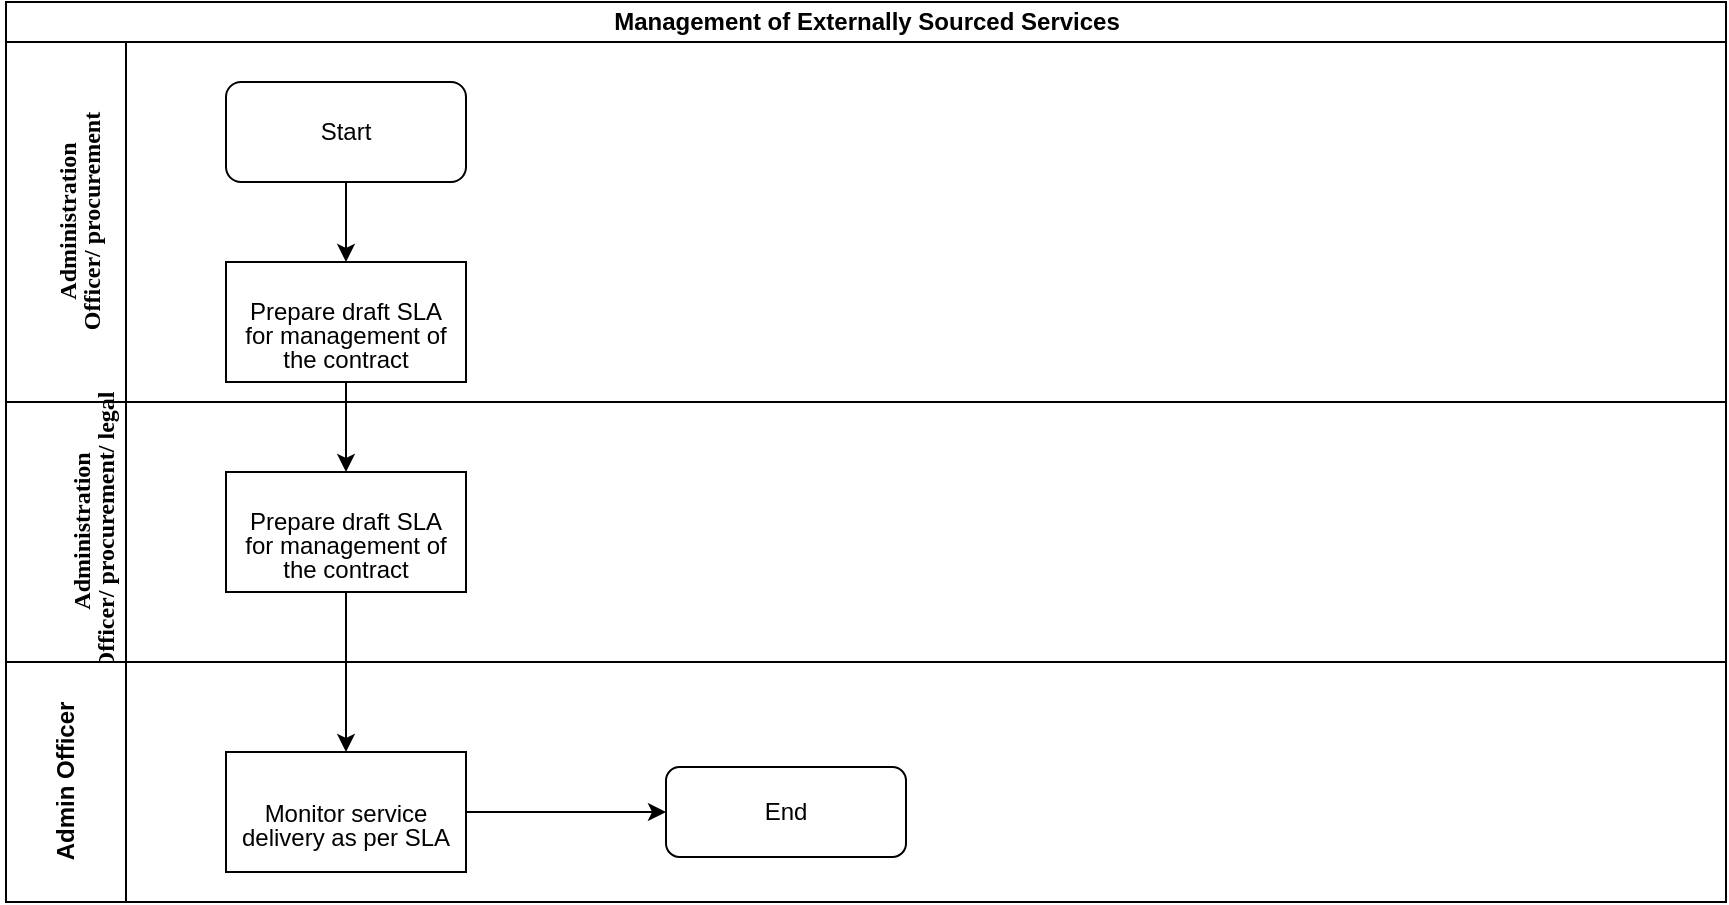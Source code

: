 <mxfile version="13.6.5" type="github">
  <diagram id="IRTuQF1Xo-b3qss3twne" name="Page-1">
    <mxGraphModel dx="1038" dy="547" grid="1" gridSize="10" guides="1" tooltips="1" connect="1" arrows="1" fold="1" page="1" pageScale="1" pageWidth="1169" pageHeight="827" math="0" shadow="0">
      <root>
        <mxCell id="0" />
        <mxCell id="1" parent="0" />
        <mxCell id="tqt8v3HcIHjGrVh7Zfes-1" value="Management of Externally Sourced Services" style="swimlane;html=1;childLayout=stackLayout;resizeParent=1;resizeParentMax=0;horizontal=1;startSize=20;horizontalStack=0;" vertex="1" parent="1">
          <mxGeometry x="60" y="40" width="860" height="450" as="geometry" />
        </mxCell>
        <mxCell id="tqt8v3HcIHjGrVh7Zfes-2" value="&lt;br&gt;&lt;p style=&quot;margin-bottom: 0in ; line-height: 100%&quot;&gt;&lt;font face=&quot;Footlight MT Light, serif&quot;&gt;Administration&lt;br&gt;Officer/ procurement&lt;/font&gt;&lt;/p&gt;&lt;br&gt;" style="swimlane;html=1;startSize=60;horizontal=0;" vertex="1" parent="tqt8v3HcIHjGrVh7Zfes-1">
          <mxGeometry y="20" width="860" height="180" as="geometry" />
        </mxCell>
        <mxCell id="tqt8v3HcIHjGrVh7Zfes-5" value="Start" style="rounded=1;whiteSpace=wrap;html=1;" vertex="1" parent="tqt8v3HcIHjGrVh7Zfes-2">
          <mxGeometry x="110" y="20" width="120" height="50" as="geometry" />
        </mxCell>
        <mxCell id="tqt8v3HcIHjGrVh7Zfes-6" value="&lt;br&gt;&lt;p style=&quot;margin-bottom: 0in ; line-height: 100%&quot;&gt;Prepare draft SLA&lt;br&gt;for management of the contract&lt;/p&gt;&lt;br&gt;" style="rounded=0;whiteSpace=wrap;html=1;" vertex="1" parent="tqt8v3HcIHjGrVh7Zfes-2">
          <mxGeometry x="110" y="110" width="120" height="60" as="geometry" />
        </mxCell>
        <mxCell id="tqt8v3HcIHjGrVh7Zfes-3" value="&lt;b&gt;&lt;br&gt;&lt;/b&gt;&lt;p style=&quot;margin-bottom: 0in ; line-height: 100%&quot;&gt;&lt;b&gt;&lt;font face=&quot;Footlight MT Light, serif&quot;&gt;Administration&lt;br&gt;Officer/ procurement/ legal&lt;br&gt;&lt;/font&gt;&lt;/b&gt;&lt;/p&gt;" style="swimlane;html=1;startSize=60;horizontal=0;" vertex="1" parent="tqt8v3HcIHjGrVh7Zfes-1">
          <mxGeometry y="200" width="860" height="130" as="geometry" />
        </mxCell>
        <mxCell id="tqt8v3HcIHjGrVh7Zfes-7" value="&lt;br/&gt;&lt;p style=&quot;margin-bottom: 0in ; line-height: 100%&quot;&gt;Prepare draft SLA&lt;br/&gt;for management of the contract&lt;/p&gt;&lt;br/&gt;" style="whiteSpace=wrap;html=1;rounded=0;" vertex="1" parent="tqt8v3HcIHjGrVh7Zfes-3">
          <mxGeometry x="110" y="35" width="120" height="60" as="geometry" />
        </mxCell>
        <mxCell id="tqt8v3HcIHjGrVh7Zfes-4" value="Admin Officer" style="swimlane;html=1;startSize=60;horizontal=0;" vertex="1" parent="tqt8v3HcIHjGrVh7Zfes-1">
          <mxGeometry y="330" width="860" height="120" as="geometry" />
        </mxCell>
        <mxCell id="tqt8v3HcIHjGrVh7Zfes-11" value="&lt;br/&gt;&lt;p style=&quot;margin-bottom: 0in ; line-height: 100%&quot;&gt;Monitor service&lt;br/&gt;delivery as per SLA&lt;br&gt;&lt;/p&gt;&lt;br/&gt;" style="whiteSpace=wrap;html=1;rounded=0;" vertex="1" parent="tqt8v3HcIHjGrVh7Zfes-4">
          <mxGeometry x="110" y="45" width="120" height="60" as="geometry" />
        </mxCell>
        <mxCell id="tqt8v3HcIHjGrVh7Zfes-15" value="End" style="rounded=1;whiteSpace=wrap;html=1;" vertex="1" parent="tqt8v3HcIHjGrVh7Zfes-4">
          <mxGeometry x="330" y="52.5" width="120" height="45" as="geometry" />
        </mxCell>
        <mxCell id="tqt8v3HcIHjGrVh7Zfes-8" value="" style="edgeStyle=orthogonalEdgeStyle;rounded=0;orthogonalLoop=1;jettySize=auto;html=1;" edge="1" parent="tqt8v3HcIHjGrVh7Zfes-1" source="tqt8v3HcIHjGrVh7Zfes-6" target="tqt8v3HcIHjGrVh7Zfes-7">
          <mxGeometry relative="1" as="geometry" />
        </mxCell>
        <mxCell id="tqt8v3HcIHjGrVh7Zfes-12" value="" style="edgeStyle=orthogonalEdgeStyle;rounded=0;orthogonalLoop=1;jettySize=auto;html=1;" edge="1" parent="tqt8v3HcIHjGrVh7Zfes-1" source="tqt8v3HcIHjGrVh7Zfes-7" target="tqt8v3HcIHjGrVh7Zfes-11">
          <mxGeometry relative="1" as="geometry" />
        </mxCell>
        <mxCell id="tqt8v3HcIHjGrVh7Zfes-10" value="" style="edgeStyle=orthogonalEdgeStyle;rounded=0;orthogonalLoop=1;jettySize=auto;html=1;" edge="1" parent="1" source="tqt8v3HcIHjGrVh7Zfes-5">
          <mxGeometry relative="1" as="geometry">
            <mxPoint x="230" y="170" as="targetPoint" />
          </mxGeometry>
        </mxCell>
        <mxCell id="tqt8v3HcIHjGrVh7Zfes-17" value="" style="edgeStyle=orthogonalEdgeStyle;rounded=0;orthogonalLoop=1;jettySize=auto;html=1;" edge="1" parent="1" source="tqt8v3HcIHjGrVh7Zfes-11">
          <mxGeometry relative="1" as="geometry">
            <mxPoint x="390" y="445" as="targetPoint" />
          </mxGeometry>
        </mxCell>
      </root>
    </mxGraphModel>
  </diagram>
</mxfile>
